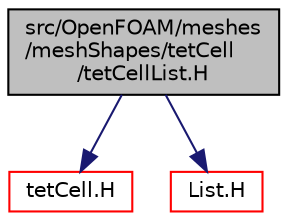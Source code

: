 digraph "src/OpenFOAM/meshes/meshShapes/tetCell/tetCellList.H"
{
  bgcolor="transparent";
  edge [fontname="Helvetica",fontsize="10",labelfontname="Helvetica",labelfontsize="10"];
  node [fontname="Helvetica",fontsize="10",shape=record];
  Node1 [label="src/OpenFOAM/meshes\l/meshShapes/tetCell\l/tetCellList.H",height=0.2,width=0.4,color="black", fillcolor="grey75", style="filled", fontcolor="black"];
  Node1 -> Node2 [color="midnightblue",fontsize="10",style="solid",fontname="Helvetica"];
  Node2 [label="tetCell.H",height=0.2,width=0.4,color="red",URL="$a08711.html"];
  Node1 -> Node3 [color="midnightblue",fontsize="10",style="solid",fontname="Helvetica"];
  Node3 [label="List.H",height=0.2,width=0.4,color="red",URL="$a07801.html"];
}
